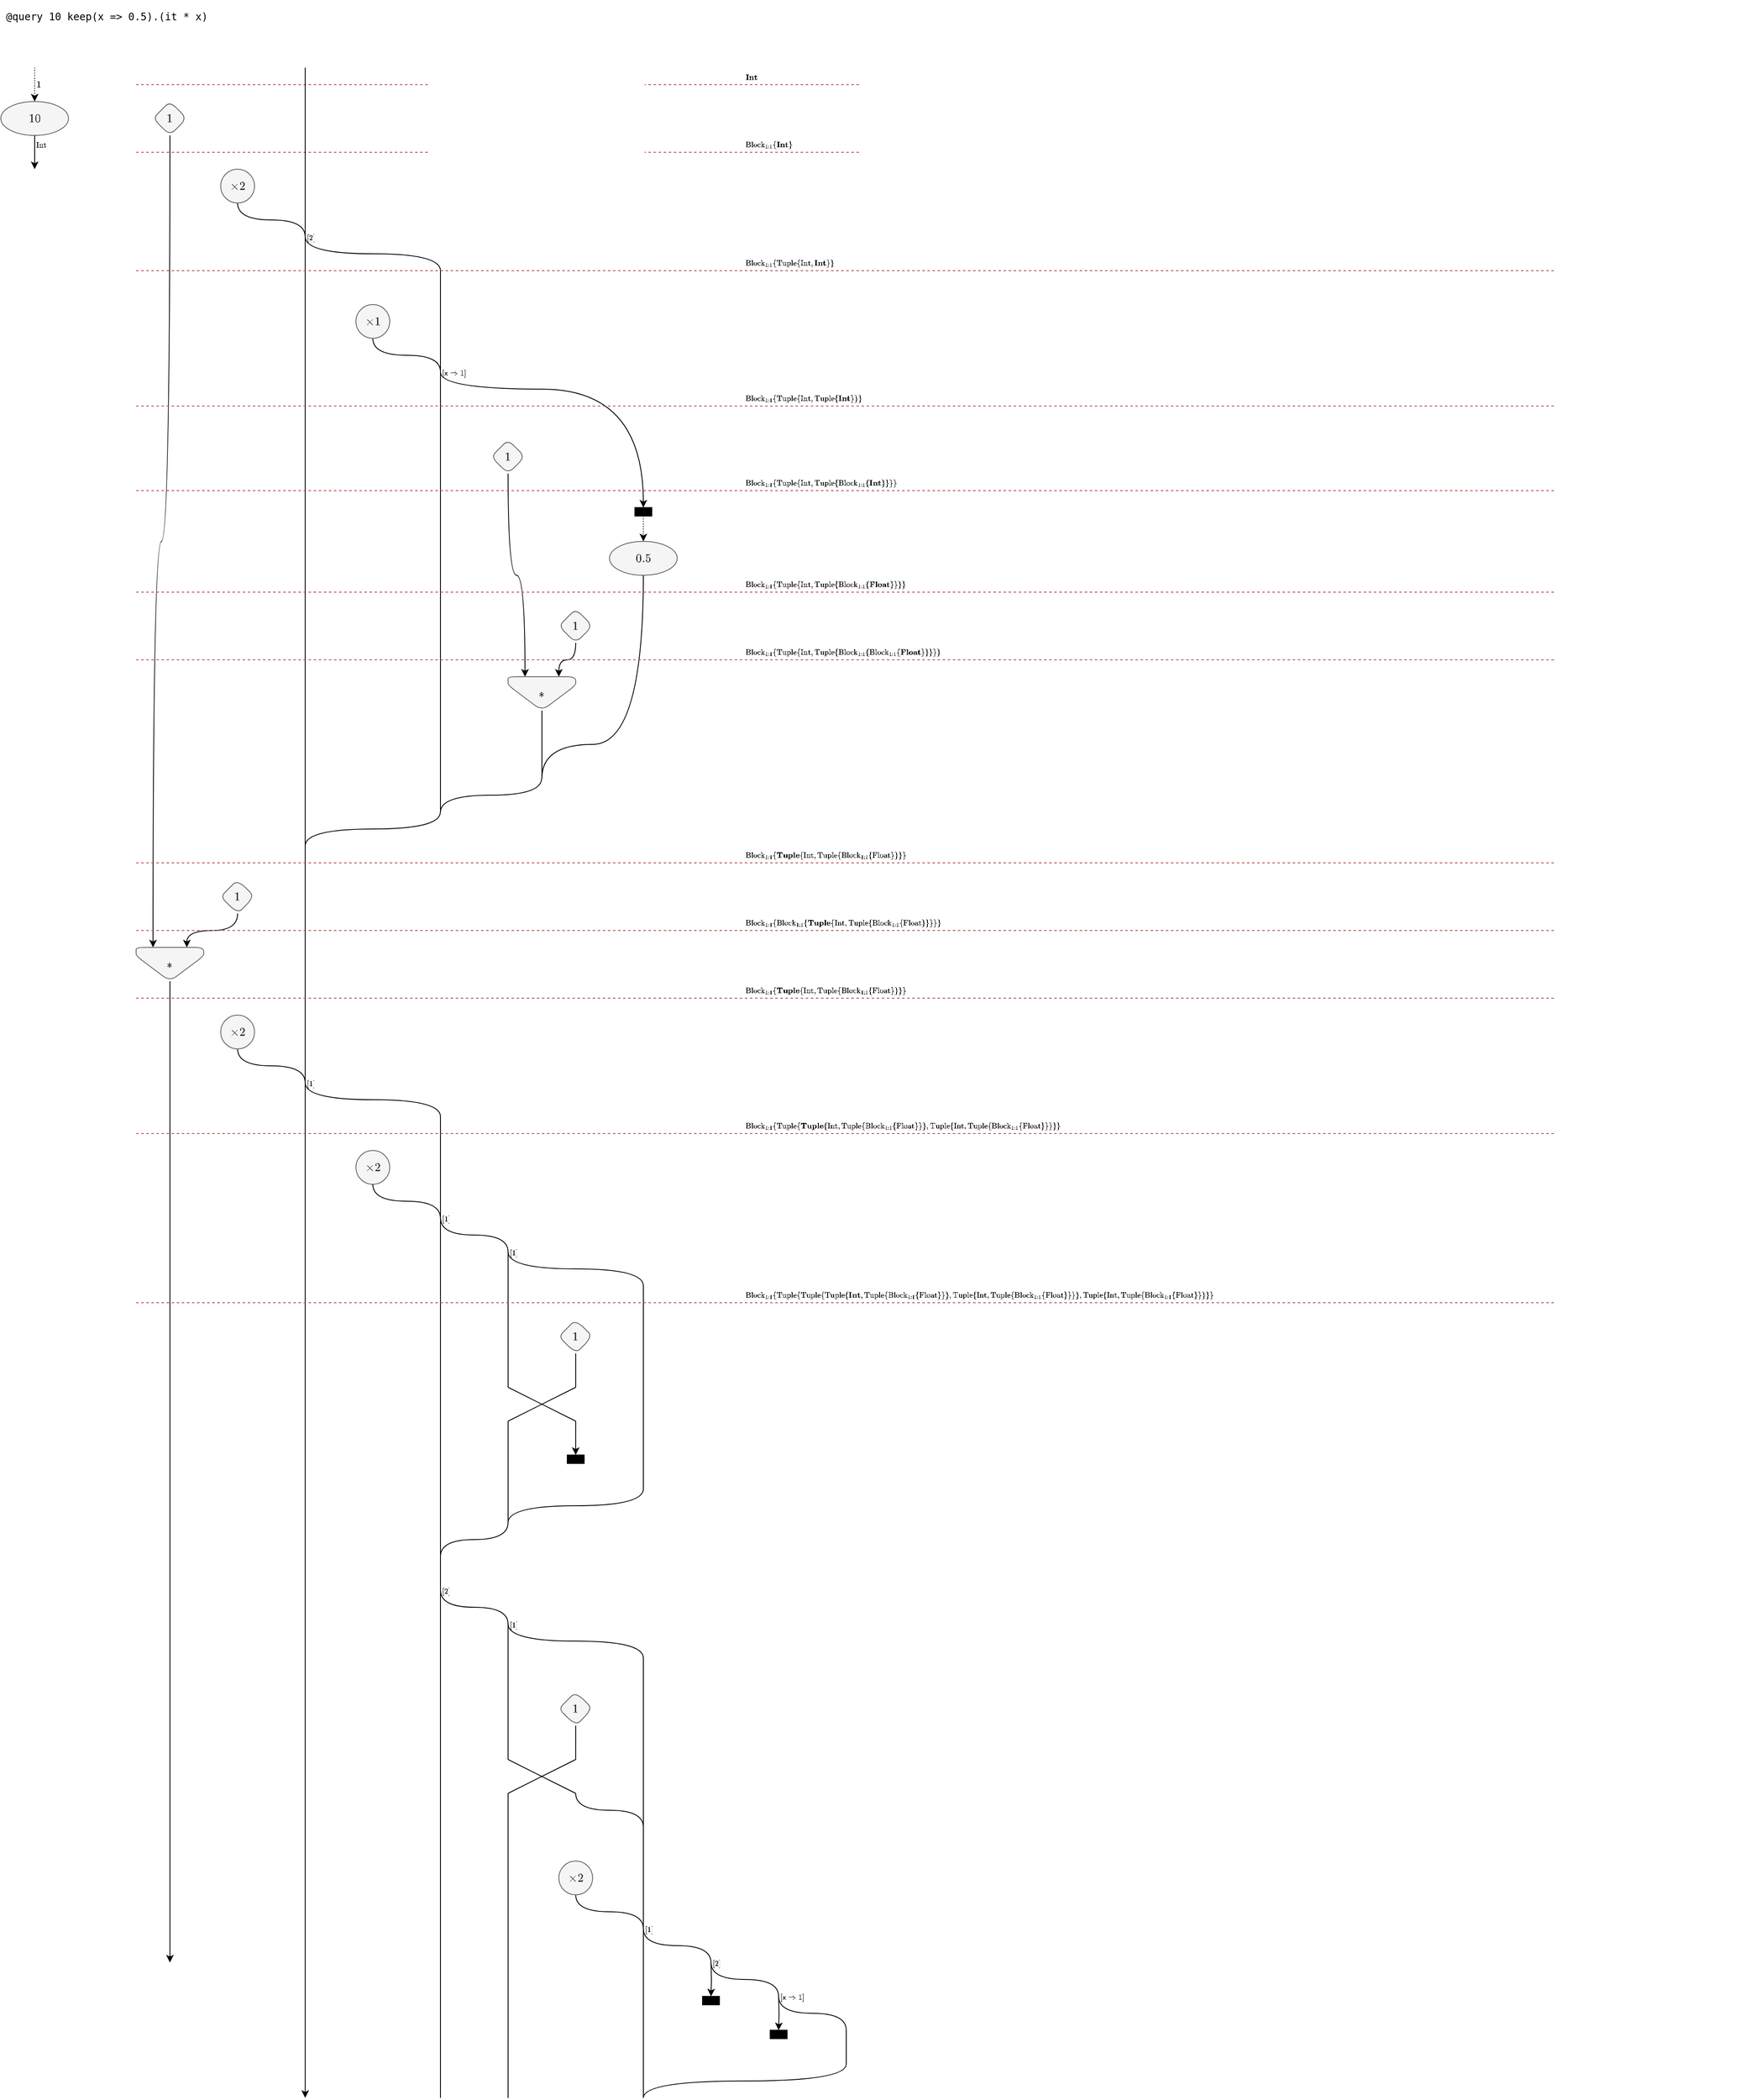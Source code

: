<mxfile version="13.6.6" type="github">
  <diagram id="ESxC-0Dt4J1VPf62ilii" name="Page-1">
    <mxGraphModel dx="675" dy="374" grid="1" gridSize="10" guides="1" tooltips="1" connect="1" arrows="1" fold="1" page="1" pageScale="1" pageWidth="2339" pageHeight="3300" math="1" shadow="0">
      <root>
        <mxCell id="0" />
        <mxCell id="1" parent="0" />
        <mxCell id="Xwl5Lj1KR2Gq2ztE4UWl-1" value="&lt;pre&gt;@query 10 keep(x =&amp;gt; 0.5).(it * x)&lt;/pre&gt;" style="text;html=1;align=center;verticalAlign=middle;resizable=0;points=[];autosize=1;" vertex="1" parent="1">
          <mxGeometry x="40" y="40" width="250" height="40" as="geometry" />
        </mxCell>
        <mxCell id="Xwl5Lj1KR2Gq2ztE4UWl-3" style="edgeStyle=orthogonalEdgeStyle;rounded=0;orthogonalLoop=1;jettySize=auto;html=1;curved=1;" edge="1" parent="1" source="Xwl5Lj1KR2Gq2ztE4UWl-2">
          <mxGeometry relative="1" as="geometry">
            <mxPoint x="80" y="240" as="targetPoint" />
          </mxGeometry>
        </mxCell>
        <mxCell id="Xwl5Lj1KR2Gq2ztE4UWl-6" value="$$\scriptsize\mathrm{Int}$$" style="edgeLabel;html=1;align=left;verticalAlign=middle;resizable=0;points=[];labelBackgroundColor=none;" vertex="1" connectable="0" parent="Xwl5Lj1KR2Gq2ztE4UWl-3">
          <mxGeometry x="-0.333" y="1" relative="1" as="geometry">
            <mxPoint x="-1" y="-3.33" as="offset" />
          </mxGeometry>
        </mxCell>
        <mxCell id="Xwl5Lj1KR2Gq2ztE4UWl-2" value="$$10$$" style="ellipse;whiteSpace=wrap;html=1;fillColor=#f5f5f5;strokeColor=#666666;fontColor=#333333;" vertex="1" parent="1">
          <mxGeometry x="40" y="160" width="80" height="40" as="geometry" />
        </mxCell>
        <mxCell id="Xwl5Lj1KR2Gq2ztE4UWl-4" style="edgeStyle=orthogonalEdgeStyle;curved=1;rounded=0;orthogonalLoop=1;jettySize=auto;html=1;entryX=0.5;entryY=0;entryDx=0;entryDy=0;dashed=1;dashPattern=1 2;" edge="1" parent="1" target="Xwl5Lj1KR2Gq2ztE4UWl-2">
          <mxGeometry relative="1" as="geometry">
            <mxPoint x="80" y="120" as="sourcePoint" />
            <Array as="points">
              <mxPoint x="80" y="130" />
              <mxPoint x="80" y="130" />
            </Array>
          </mxGeometry>
        </mxCell>
        <mxCell id="Xwl5Lj1KR2Gq2ztE4UWl-5" value="$$\small 1$$" style="edgeLabel;html=1;align=left;verticalAlign=middle;resizable=0;points=[];labelBackgroundColor=none;" vertex="1" connectable="0" parent="Xwl5Lj1KR2Gq2ztE4UWl-4">
          <mxGeometry x="-0.5" y="-5" relative="1" as="geometry">
            <mxPoint x="5" y="10" as="offset" />
          </mxGeometry>
        </mxCell>
        <mxCell id="Xwl5Lj1KR2Gq2ztE4UWl-9" style="edgeStyle=orthogonalEdgeStyle;curved=1;rounded=0;orthogonalLoop=1;jettySize=auto;html=1;entryX=0.25;entryY=0;entryDx=0;entryDy=0;" edge="1" parent="1" source="Xwl5Lj1KR2Gq2ztE4UWl-7" target="Xwl5Lj1KR2Gq2ztE4UWl-26">
          <mxGeometry relative="1" as="geometry">
            <mxPoint x="240" y="700" as="targetPoint" />
          </mxGeometry>
        </mxCell>
        <mxCell id="Xwl5Lj1KR2Gq2ztE4UWl-7" value="$$1$$" style="rhombus;whiteSpace=wrap;html=1;fillColor=#f5f5f5;strokeColor=#666666;fontColor=#333333;rounded=1;" vertex="1" parent="1">
          <mxGeometry x="220" y="160" width="40" height="40" as="geometry" />
        </mxCell>
        <mxCell id="Xwl5Lj1KR2Gq2ztE4UWl-11" style="edgeStyle=orthogonalEdgeStyle;curved=1;rounded=0;orthogonalLoop=1;jettySize=auto;html=1;exitX=0.5;exitY=1;exitDx=0;exitDy=0;endArrow=none;endFill=0;" edge="1" parent="1" source="Xwl5Lj1KR2Gq2ztE4UWl-8">
          <mxGeometry relative="1" as="geometry">
            <mxPoint x="560" y="480" as="targetPoint" />
          </mxGeometry>
        </mxCell>
        <mxCell id="Xwl5Lj1KR2Gq2ztE4UWl-8" value="$$\times 1$$" style="ellipse;whiteSpace=wrap;html=1;aspect=fixed;labelBackgroundColor=none;fillColor=#f5f5f5;align=center;strokeColor=#666666;fontColor=#333333;" vertex="1" parent="1">
          <mxGeometry x="460" y="400" width="40" height="40" as="geometry" />
        </mxCell>
        <mxCell id="Xwl5Lj1KR2Gq2ztE4UWl-10" style="edgeStyle=orthogonalEdgeStyle;curved=1;rounded=0;orthogonalLoop=1;jettySize=auto;html=1;endArrow=none;endFill=0;" edge="1" parent="1">
          <mxGeometry relative="1" as="geometry">
            <mxPoint x="560" y="1000" as="targetPoint" />
            <mxPoint x="560" y="360" as="sourcePoint" />
          </mxGeometry>
        </mxCell>
        <mxCell id="Xwl5Lj1KR2Gq2ztE4UWl-12" style="edgeStyle=orthogonalEdgeStyle;curved=1;rounded=0;orthogonalLoop=1;jettySize=auto;html=1;exitX=0.5;exitY=1;exitDx=0;exitDy=0;endArrow=classic;endFill=1;entryX=0.5;entryY=0;entryDx=0;entryDy=0;" edge="1" parent="1" target="Xwl5Lj1KR2Gq2ztE4UWl-15">
          <mxGeometry relative="1" as="geometry">
            <mxPoint x="720" y="630" as="targetPoint" />
            <mxPoint x="560" y="480" as="sourcePoint" />
            <Array as="points">
              <mxPoint x="560" y="500" />
              <mxPoint x="800" y="500" />
            </Array>
          </mxGeometry>
        </mxCell>
        <mxCell id="Xwl5Lj1KR2Gq2ztE4UWl-63" value="$$\scriptsize [\mathsf{x} \Rightarrow 1]$$" style="edgeLabel;html=1;align=left;verticalAlign=middle;resizable=0;points=[];labelBackgroundColor=none;" vertex="1" connectable="0" parent="Xwl5Lj1KR2Gq2ztE4UWl-12">
          <mxGeometry x="-0.744" y="7" relative="1" as="geometry">
            <mxPoint x="-31.43" y="-13.03" as="offset" />
          </mxGeometry>
        </mxCell>
        <mxCell id="Xwl5Lj1KR2Gq2ztE4UWl-21" style="edgeStyle=orthogonalEdgeStyle;curved=1;rounded=0;orthogonalLoop=1;jettySize=auto;html=1;entryX=0.25;entryY=0;entryDx=0;entryDy=0;endArrow=classic;endFill=1;" edge="1" parent="1" source="Xwl5Lj1KR2Gq2ztE4UWl-13" target="Xwl5Lj1KR2Gq2ztE4UWl-19">
          <mxGeometry relative="1" as="geometry" />
        </mxCell>
        <mxCell id="Xwl5Lj1KR2Gq2ztE4UWl-13" value="$$1$$" style="rhombus;whiteSpace=wrap;html=1;fillColor=#f5f5f5;strokeColor=#666666;fontColor=#333333;rounded=1;" vertex="1" parent="1">
          <mxGeometry x="620" y="560" width="40" height="40" as="geometry" />
        </mxCell>
        <mxCell id="Xwl5Lj1KR2Gq2ztE4UWl-23" style="edgeStyle=orthogonalEdgeStyle;curved=1;rounded=0;orthogonalLoop=1;jettySize=auto;html=1;endArrow=none;endFill=0;exitX=0.5;exitY=1;exitDx=0;exitDy=0;" edge="1" parent="1" source="Xwl5Lj1KR2Gq2ztE4UWl-14">
          <mxGeometry relative="1" as="geometry">
            <mxPoint x="680" y="960" as="targetPoint" />
            <Array as="points">
              <mxPoint x="800" y="920" />
              <mxPoint x="680" y="920" />
            </Array>
          </mxGeometry>
        </mxCell>
        <mxCell id="Xwl5Lj1KR2Gq2ztE4UWl-14" value="$$0.5$$" style="ellipse;whiteSpace=wrap;html=1;fillColor=#f5f5f5;strokeColor=#666666;fontColor=#333333;" vertex="1" parent="1">
          <mxGeometry x="760" y="680" width="80" height="40" as="geometry" />
        </mxCell>
        <mxCell id="Xwl5Lj1KR2Gq2ztE4UWl-16" style="edgeStyle=orthogonalEdgeStyle;curved=1;rounded=0;orthogonalLoop=1;jettySize=auto;html=1;exitX=0.5;exitY=1;exitDx=0;exitDy=0;entryX=0.5;entryY=0;entryDx=0;entryDy=0;endArrow=classic;endFill=1;dashed=1;dashPattern=1 2;" edge="1" parent="1" source="Xwl5Lj1KR2Gq2ztE4UWl-15" target="Xwl5Lj1KR2Gq2ztE4UWl-14">
          <mxGeometry relative="1" as="geometry" />
        </mxCell>
        <mxCell id="Xwl5Lj1KR2Gq2ztE4UWl-15" value="" style="rounded=0;whiteSpace=wrap;html=1;labelBackgroundColor=none;align=center;fillColor=#000000;" vertex="1" parent="1">
          <mxGeometry x="790" y="640" width="20" height="10" as="geometry" />
        </mxCell>
        <mxCell id="Xwl5Lj1KR2Gq2ztE4UWl-20" style="edgeStyle=orthogonalEdgeStyle;curved=1;rounded=0;orthogonalLoop=1;jettySize=auto;html=1;entryX=0.75;entryY=0;entryDx=0;entryDy=0;endArrow=classic;endFill=1;" edge="1" parent="1" source="Xwl5Lj1KR2Gq2ztE4UWl-18" target="Xwl5Lj1KR2Gq2ztE4UWl-19">
          <mxGeometry relative="1" as="geometry" />
        </mxCell>
        <mxCell id="Xwl5Lj1KR2Gq2ztE4UWl-18" value="$$1$$" style="rhombus;whiteSpace=wrap;html=1;fillColor=#f5f5f5;strokeColor=#666666;fontColor=#333333;rounded=1;" vertex="1" parent="1">
          <mxGeometry x="700" y="760" width="40" height="40" as="geometry" />
        </mxCell>
        <mxCell id="Xwl5Lj1KR2Gq2ztE4UWl-22" style="edgeStyle=orthogonalEdgeStyle;curved=1;rounded=0;orthogonalLoop=1;jettySize=auto;html=1;endArrow=none;endFill=0;" edge="1" parent="1" source="Xwl5Lj1KR2Gq2ztE4UWl-19">
          <mxGeometry relative="1" as="geometry">
            <mxPoint x="680" y="960" as="targetPoint" />
          </mxGeometry>
        </mxCell>
        <mxCell id="Xwl5Lj1KR2Gq2ztE4UWl-19" value="$$*$$" style="shape=offPageConnector;whiteSpace=wrap;html=1;rounded=1;labelBackgroundColor=none;align=center;fillColor=#f5f5f5;strokeColor=#666666;fontColor=#333333;size=0.75;" vertex="1" parent="1">
          <mxGeometry x="640" y="840" width="80" height="40" as="geometry" />
        </mxCell>
        <mxCell id="Xwl5Lj1KR2Gq2ztE4UWl-24" style="edgeStyle=orthogonalEdgeStyle;curved=1;rounded=0;orthogonalLoop=1;jettySize=auto;html=1;endArrow=none;endFill=0;" edge="1" parent="1">
          <mxGeometry relative="1" as="geometry">
            <mxPoint x="560" y="1000" as="targetPoint" />
            <mxPoint x="679.71" y="960" as="sourcePoint" />
            <Array as="points">
              <mxPoint x="680" y="980" />
              <mxPoint x="560" y="980" />
            </Array>
          </mxGeometry>
        </mxCell>
        <mxCell id="Xwl5Lj1KR2Gq2ztE4UWl-27" style="edgeStyle=orthogonalEdgeStyle;curved=1;rounded=0;orthogonalLoop=1;jettySize=auto;html=1;exitX=0.5;exitY=1;exitDx=0;exitDy=0;entryX=0.75;entryY=0;entryDx=0;entryDy=0;endArrow=classic;endFill=1;" edge="1" parent="1" source="Xwl5Lj1KR2Gq2ztE4UWl-25" target="Xwl5Lj1KR2Gq2ztE4UWl-26">
          <mxGeometry relative="1" as="geometry">
            <mxPoint x="320" y="1120" as="sourcePoint" />
            <Array as="points">
              <mxPoint x="320" y="1140" />
              <mxPoint x="260" y="1140" />
            </Array>
          </mxGeometry>
        </mxCell>
        <mxCell id="Xwl5Lj1KR2Gq2ztE4UWl-25" value="$$1$$" style="rhombus;whiteSpace=wrap;html=1;fillColor=#f5f5f5;strokeColor=#666666;fontColor=#333333;rounded=1;arcSize=50;" vertex="1" parent="1">
          <mxGeometry x="300.06" y="1080" width="40" height="40" as="geometry" />
        </mxCell>
        <mxCell id="Xwl5Lj1KR2Gq2ztE4UWl-28" style="edgeStyle=orthogonalEdgeStyle;curved=1;rounded=0;orthogonalLoop=1;jettySize=auto;html=1;endArrow=classic;endFill=1;" edge="1" parent="1" source="Xwl5Lj1KR2Gq2ztE4UWl-26">
          <mxGeometry relative="1" as="geometry">
            <mxPoint x="240" y="2360" as="targetPoint" />
          </mxGeometry>
        </mxCell>
        <mxCell id="Xwl5Lj1KR2Gq2ztE4UWl-26" value="$$*$$" style="shape=offPageConnector;whiteSpace=wrap;html=1;rounded=1;labelBackgroundColor=none;align=center;fillColor=#f5f5f5;strokeColor=#666666;fontColor=#333333;size=0.75;" vertex="1" parent="1">
          <mxGeometry x="200" y="1160" width="80" height="40" as="geometry" />
        </mxCell>
        <mxCell id="Xwl5Lj1KR2Gq2ztE4UWl-94" style="edgeStyle=orthogonalEdgeStyle;curved=1;rounded=0;orthogonalLoop=1;jettySize=auto;html=1;endArrow=none;endFill=0;" edge="1" parent="1" source="Xwl5Lj1KR2Gq2ztE4UWl-29">
          <mxGeometry relative="1" as="geometry">
            <mxPoint x="400" y="1320" as="targetPoint" />
            <Array as="points">
              <mxPoint x="320" y="1300" />
              <mxPoint x="400" y="1300" />
            </Array>
          </mxGeometry>
        </mxCell>
        <mxCell id="Xwl5Lj1KR2Gq2ztE4UWl-29" value="$$\times 2$$" style="ellipse;whiteSpace=wrap;html=1;aspect=fixed;labelBackgroundColor=none;fillColor=#f5f5f5;align=center;strokeColor=#666666;fontColor=#333333;" vertex="1" parent="1">
          <mxGeometry x="300.06" y="1240" width="40" height="40" as="geometry" />
        </mxCell>
        <mxCell id="Xwl5Lj1KR2Gq2ztE4UWl-45" value="" style="endArrow=none;html=1;fillColor=#f8cecc;strokeColor=#b85450;dashed=1;" edge="1" parent="1">
          <mxGeometry width="50" height="50" relative="1" as="geometry">
            <mxPoint x="200" y="140" as="sourcePoint" />
            <mxPoint x="1880" y="140" as="targetPoint" />
          </mxGeometry>
        </mxCell>
        <mxCell id="Xwl5Lj1KR2Gq2ztE4UWl-46" value="$$\scriptsize\mathbf{Int}$$" style="edgeLabel;html=1;align=left;verticalAlign=middle;resizable=0;points=[];labelBackgroundColor=none;" vertex="1" connectable="0" parent="Xwl5Lj1KR2Gq2ztE4UWl-45">
          <mxGeometry x="0.936" y="1" relative="1" as="geometry">
            <mxPoint x="-907" y="-9" as="offset" />
          </mxGeometry>
        </mxCell>
        <mxCell id="Xwl5Lj1KR2Gq2ztE4UWl-47" value="" style="endArrow=none;html=1;fillColor=#f8cecc;strokeColor=#b85450;dashed=1;" edge="1" parent="1">
          <mxGeometry width="50" height="50" relative="1" as="geometry">
            <mxPoint x="200" y="220" as="sourcePoint" />
            <mxPoint x="1880" y="220" as="targetPoint" />
          </mxGeometry>
        </mxCell>
        <mxCell id="Xwl5Lj1KR2Gq2ztE4UWl-48" value="$$\scriptsize\mathrm{Block}_{1:1}\{\mathbf{Int}\}$$" style="edgeLabel;html=1;align=left;verticalAlign=middle;resizable=0;points=[];labelBackgroundColor=none;" vertex="1" connectable="0" parent="Xwl5Lj1KR2Gq2ztE4UWl-47">
          <mxGeometry x="0.936" y="1" relative="1" as="geometry">
            <mxPoint x="-907" y="-9" as="offset" />
          </mxGeometry>
        </mxCell>
        <mxCell id="Xwl5Lj1KR2Gq2ztE4UWl-72" style="edgeStyle=orthogonalEdgeStyle;curved=1;rounded=0;orthogonalLoop=1;jettySize=auto;html=1;" edge="1" parent="1">
          <mxGeometry relative="1" as="geometry">
            <mxPoint x="400" y="2520" as="targetPoint" />
            <mxPoint x="400" y="120" as="sourcePoint" />
          </mxGeometry>
        </mxCell>
        <mxCell id="Xwl5Lj1KR2Gq2ztE4UWl-74" style="edgeStyle=orthogonalEdgeStyle;curved=1;rounded=0;orthogonalLoop=1;jettySize=auto;html=1;endArrow=none;endFill=0;" edge="1" parent="1" source="Xwl5Lj1KR2Gq2ztE4UWl-73">
          <mxGeometry relative="1" as="geometry">
            <mxPoint x="400" y="320" as="targetPoint" />
            <Array as="points">
              <mxPoint x="320" y="300" />
              <mxPoint x="400" y="300" />
            </Array>
          </mxGeometry>
        </mxCell>
        <mxCell id="Xwl5Lj1KR2Gq2ztE4UWl-73" value="$$\times 2$$" style="ellipse;whiteSpace=wrap;html=1;aspect=fixed;labelBackgroundColor=none;fillColor=#f5f5f5;align=center;strokeColor=#666666;fontColor=#333333;" vertex="1" parent="1">
          <mxGeometry x="300.06" y="240" width="40" height="40" as="geometry" />
        </mxCell>
        <mxCell id="Xwl5Lj1KR2Gq2ztE4UWl-75" style="edgeStyle=orthogonalEdgeStyle;curved=1;rounded=0;orthogonalLoop=1;jettySize=auto;html=1;endArrow=none;endFill=0;" edge="1" parent="1">
          <mxGeometry relative="1" as="geometry">
            <mxPoint x="560" y="360" as="targetPoint" />
            <mxPoint x="400.06" y="320" as="sourcePoint" />
            <Array as="points">
              <mxPoint x="400" y="340" />
              <mxPoint x="560" y="340" />
            </Array>
          </mxGeometry>
        </mxCell>
        <mxCell id="Xwl5Lj1KR2Gq2ztE4UWl-78" value="$$\scriptsize [2]$$" style="edgeLabel;html=1;align=left;verticalAlign=middle;resizable=0;points=[];labelBackgroundColor=none;" vertex="1" connectable="0" parent="Xwl5Lj1KR2Gq2ztE4UWl-75">
          <mxGeometry x="-0.701" y="9" relative="1" as="geometry">
            <mxPoint x="-10.08" y="-11" as="offset" />
          </mxGeometry>
        </mxCell>
        <mxCell id="Xwl5Lj1KR2Gq2ztE4UWl-76" value="" style="endArrow=none;html=1;fillColor=#f8cecc;strokeColor=#b85450;dashed=1;" edge="1" parent="1">
          <mxGeometry width="50" height="50" relative="1" as="geometry">
            <mxPoint x="200" y="360" as="sourcePoint" />
            <mxPoint x="1880.0" y="360" as="targetPoint" />
          </mxGeometry>
        </mxCell>
        <mxCell id="Xwl5Lj1KR2Gq2ztE4UWl-77" value="$$\scriptsize\mathrm{Block}_{1:1}\{\mathrm{Tuple}\{\mathrm{Int},\mathbf{Int}\}\}$$" style="edgeLabel;html=1;align=left;verticalAlign=middle;resizable=0;points=[];labelBackgroundColor=none;" vertex="1" connectable="0" parent="Xwl5Lj1KR2Gq2ztE4UWl-76">
          <mxGeometry x="0.936" y="1" relative="1" as="geometry">
            <mxPoint x="-907" y="-9" as="offset" />
          </mxGeometry>
        </mxCell>
        <mxCell id="Xwl5Lj1KR2Gq2ztE4UWl-79" value="" style="endArrow=none;html=1;fillColor=#f8cecc;strokeColor=#b85450;dashed=1;" edge="1" parent="1">
          <mxGeometry width="50" height="50" relative="1" as="geometry">
            <mxPoint x="200" y="520" as="sourcePoint" />
            <mxPoint x="1880.0" y="520" as="targetPoint" />
          </mxGeometry>
        </mxCell>
        <mxCell id="Xwl5Lj1KR2Gq2ztE4UWl-80" value="$$\scriptsize\mathrm{Block}_{1:1}\{\mathrm{Tuple}\{\mathrm{Int},\mathrm{Tuple}\{\mathbf{Int}\}\}\}$$" style="edgeLabel;html=1;align=left;verticalAlign=middle;resizable=0;points=[];labelBackgroundColor=none;" vertex="1" connectable="0" parent="Xwl5Lj1KR2Gq2ztE4UWl-79">
          <mxGeometry x="0.936" y="1" relative="1" as="geometry">
            <mxPoint x="-907" y="-9" as="offset" />
          </mxGeometry>
        </mxCell>
        <mxCell id="Xwl5Lj1KR2Gq2ztE4UWl-81" value="" style="endArrow=none;html=1;fillColor=#f8cecc;strokeColor=#b85450;dashed=1;" edge="1" parent="1">
          <mxGeometry width="50" height="50" relative="1" as="geometry">
            <mxPoint x="200" y="620" as="sourcePoint" />
            <mxPoint x="1880.0" y="620" as="targetPoint" />
          </mxGeometry>
        </mxCell>
        <mxCell id="Xwl5Lj1KR2Gq2ztE4UWl-82" value="$$\scriptsize\mathrm{Block}_{1:1}\{\mathrm{Tuple}\{\mathrm{Int},\mathrm{Tuple}\{\mathrm{Block}_{1:1}\{\mathbf{Int}\}\}\}\}$$" style="edgeLabel;html=1;align=left;verticalAlign=middle;resizable=0;points=[];labelBackgroundColor=none;" vertex="1" connectable="0" parent="Xwl5Lj1KR2Gq2ztE4UWl-81">
          <mxGeometry x="0.936" y="1" relative="1" as="geometry">
            <mxPoint x="-907" y="-9" as="offset" />
          </mxGeometry>
        </mxCell>
        <mxCell id="Xwl5Lj1KR2Gq2ztE4UWl-83" value="" style="endArrow=none;html=1;fillColor=#f8cecc;strokeColor=#b85450;dashed=1;" edge="1" parent="1">
          <mxGeometry width="50" height="50" relative="1" as="geometry">
            <mxPoint x="200" y="740" as="sourcePoint" />
            <mxPoint x="1880.0" y="740" as="targetPoint" />
          </mxGeometry>
        </mxCell>
        <mxCell id="Xwl5Lj1KR2Gq2ztE4UWl-84" value="$$\scriptsize\mathrm{Block}_{1:1}\{\mathrm{Tuple}\{\mathrm{Int},\mathrm{Tuple}\{\mathrm{Block}_{1:1}\{\mathbf{Float}\}\}\}\}$$" style="edgeLabel;html=1;align=left;verticalAlign=middle;resizable=0;points=[];labelBackgroundColor=none;" vertex="1" connectable="0" parent="Xwl5Lj1KR2Gq2ztE4UWl-83">
          <mxGeometry x="0.936" y="1" relative="1" as="geometry">
            <mxPoint x="-907" y="-9" as="offset" />
          </mxGeometry>
        </mxCell>
        <mxCell id="Xwl5Lj1KR2Gq2ztE4UWl-85" value="" style="endArrow=none;html=1;fillColor=#f8cecc;strokeColor=#b85450;dashed=1;" edge="1" parent="1">
          <mxGeometry width="50" height="50" relative="1" as="geometry">
            <mxPoint x="200" y="820" as="sourcePoint" />
            <mxPoint x="1880.0" y="820" as="targetPoint" />
          </mxGeometry>
        </mxCell>
        <mxCell id="Xwl5Lj1KR2Gq2ztE4UWl-86" value="$$\scriptsize\mathrm{Block}_{1:1}\{\mathrm{Tuple}\{\mathrm{Int},\mathrm{Tuple}\{\mathrm{Block}_{1:1}\{\mathrm{Block}_{1:1}\{\mathbf{Float}\}\}\}\}\}$$" style="edgeLabel;html=1;align=left;verticalAlign=middle;resizable=0;points=[];labelBackgroundColor=none;" vertex="1" connectable="0" parent="Xwl5Lj1KR2Gq2ztE4UWl-85">
          <mxGeometry x="0.936" y="1" relative="1" as="geometry">
            <mxPoint x="-907" y="-9" as="offset" />
          </mxGeometry>
        </mxCell>
        <mxCell id="Xwl5Lj1KR2Gq2ztE4UWl-87" style="edgeStyle=orthogonalEdgeStyle;curved=1;rounded=0;orthogonalLoop=1;jettySize=auto;html=1;endArrow=none;endFill=0;" edge="1" parent="1">
          <mxGeometry relative="1" as="geometry">
            <mxPoint x="400" y="1040" as="targetPoint" />
            <mxPoint x="559.85" y="1000.0" as="sourcePoint" />
            <Array as="points">
              <mxPoint x="560" y="1020" />
              <mxPoint x="400" y="1020" />
            </Array>
          </mxGeometry>
        </mxCell>
        <mxCell id="Xwl5Lj1KR2Gq2ztE4UWl-90" value="" style="endArrow=none;html=1;fillColor=#f8cecc;strokeColor=#b85450;dashed=1;" edge="1" parent="1">
          <mxGeometry width="50" height="50" relative="1" as="geometry">
            <mxPoint x="200" y="1060" as="sourcePoint" />
            <mxPoint x="1880.0" y="1060" as="targetPoint" />
          </mxGeometry>
        </mxCell>
        <mxCell id="Xwl5Lj1KR2Gq2ztE4UWl-91" value="$$\scriptsize\mathrm{Block}_{1:1}\{\mathbf{Tuple}\{\mathrm{Int},\mathrm{Tuple}\{\mathrm{Block}_{1:1}\{\mathrm{Float}\}\}\}\}$$" style="edgeLabel;html=1;align=left;verticalAlign=middle;resizable=0;points=[];labelBackgroundColor=none;" vertex="1" connectable="0" parent="Xwl5Lj1KR2Gq2ztE4UWl-90">
          <mxGeometry x="0.936" y="1" relative="1" as="geometry">
            <mxPoint x="-907" y="-9" as="offset" />
          </mxGeometry>
        </mxCell>
        <mxCell id="Xwl5Lj1KR2Gq2ztE4UWl-92" value="" style="endArrow=none;html=1;fillColor=#f8cecc;strokeColor=#b85450;dashed=1;" edge="1" parent="1">
          <mxGeometry width="50" height="50" relative="1" as="geometry">
            <mxPoint x="200" y="1140.0" as="sourcePoint" />
            <mxPoint x="1880.0" y="1140.0" as="targetPoint" />
          </mxGeometry>
        </mxCell>
        <mxCell id="Xwl5Lj1KR2Gq2ztE4UWl-93" value="$$\scriptsize\mathrm{Block}_{1:1}\{\mathrm{Block}_{1:1}\{\mathbf{Tuple}\{\mathrm{Int},\mathrm{Tuple}\{\mathrm{Block}_{1:1}\{\mathrm{Float}\}\}\}\}\}$$" style="edgeLabel;html=1;align=left;verticalAlign=middle;resizable=0;points=[];labelBackgroundColor=none;" vertex="1" connectable="0" parent="Xwl5Lj1KR2Gq2ztE4UWl-92">
          <mxGeometry x="0.936" y="1" relative="1" as="geometry">
            <mxPoint x="-907" y="-9" as="offset" />
          </mxGeometry>
        </mxCell>
        <mxCell id="Xwl5Lj1KR2Gq2ztE4UWl-97" value="" style="endArrow=none;html=1;fillColor=#f8cecc;strokeColor=#b85450;dashed=1;" edge="1" parent="1">
          <mxGeometry width="50" height="50" relative="1" as="geometry">
            <mxPoint x="200" y="1220" as="sourcePoint" />
            <mxPoint x="1880.0" y="1220" as="targetPoint" />
          </mxGeometry>
        </mxCell>
        <mxCell id="Xwl5Lj1KR2Gq2ztE4UWl-98" value="$$\scriptsize\mathrm{Block}_{1:1}\{\mathbf{Tuple}\{\mathrm{Int},\mathrm{Tuple}\{\mathrm{Block}_{1:1}\{\mathrm{Float}\}\}\}\}$$" style="edgeLabel;html=1;align=left;verticalAlign=middle;resizable=0;points=[];labelBackgroundColor=none;" vertex="1" connectable="0" parent="Xwl5Lj1KR2Gq2ztE4UWl-97">
          <mxGeometry x="0.936" y="1" relative="1" as="geometry">
            <mxPoint x="-907" y="-9" as="offset" />
          </mxGeometry>
        </mxCell>
        <mxCell id="Xwl5Lj1KR2Gq2ztE4UWl-99" style="edgeStyle=orthogonalEdgeStyle;curved=1;rounded=0;orthogonalLoop=1;jettySize=auto;html=1;endArrow=none;endFill=0;" edge="1" parent="1">
          <mxGeometry relative="1" as="geometry">
            <mxPoint x="560" y="1360" as="targetPoint" />
            <mxPoint x="400.0" y="1320" as="sourcePoint" />
            <Array as="points">
              <mxPoint x="400" y="1340" />
              <mxPoint x="560" y="1340" />
            </Array>
          </mxGeometry>
        </mxCell>
        <mxCell id="Xwl5Lj1KR2Gq2ztE4UWl-105" value="$$\scriptsize [1]$$" style="edgeLabel;html=1;align=left;verticalAlign=middle;resizable=0;points=[];labelBackgroundColor=none;" vertex="1" connectable="0" parent="Xwl5Lj1KR2Gq2ztE4UWl-99">
          <mxGeometry x="-0.601" y="8" relative="1" as="geometry">
            <mxPoint x="-20.06" y="-12" as="offset" />
          </mxGeometry>
        </mxCell>
        <mxCell id="Xwl5Lj1KR2Gq2ztE4UWl-101" style="edgeStyle=orthogonalEdgeStyle;curved=1;rounded=0;orthogonalLoop=1;jettySize=auto;html=1;endArrow=none;endFill=0;" edge="1" parent="1">
          <mxGeometry relative="1" as="geometry">
            <mxPoint x="560" y="2520" as="targetPoint" />
            <mxPoint x="560" y="1360" as="sourcePoint" />
          </mxGeometry>
        </mxCell>
        <mxCell id="Xwl5Lj1KR2Gq2ztE4UWl-100" value="$$\times 2$$" style="ellipse;whiteSpace=wrap;html=1;aspect=fixed;labelBackgroundColor=none;fillColor=#f5f5f5;align=center;strokeColor=#666666;fontColor=#333333;" vertex="1" parent="1">
          <mxGeometry x="460" y="1400" width="40" height="40" as="geometry" />
        </mxCell>
        <mxCell id="Xwl5Lj1KR2Gq2ztE4UWl-102" style="edgeStyle=orthogonalEdgeStyle;curved=1;rounded=0;orthogonalLoop=1;jettySize=auto;html=1;endArrow=none;endFill=0;exitX=0.5;exitY=1;exitDx=0;exitDy=0;" edge="1" parent="1" source="Xwl5Lj1KR2Gq2ztE4UWl-100">
          <mxGeometry relative="1" as="geometry">
            <mxPoint x="559.94" y="1480.0" as="targetPoint" />
            <mxPoint x="460" y="1450" as="sourcePoint" />
            <Array as="points">
              <mxPoint x="480" y="1460" />
              <mxPoint x="560" y="1460" />
            </Array>
          </mxGeometry>
        </mxCell>
        <mxCell id="Xwl5Lj1KR2Gq2ztE4UWl-103" value="" style="endArrow=none;html=1;fillColor=#f8cecc;strokeColor=#b85450;dashed=1;" edge="1" parent="1">
          <mxGeometry width="50" height="50" relative="1" as="geometry">
            <mxPoint x="200" y="1380.0" as="sourcePoint" />
            <mxPoint x="1880.0" y="1380.0" as="targetPoint" />
          </mxGeometry>
        </mxCell>
        <mxCell id="Xwl5Lj1KR2Gq2ztE4UWl-104" value="$$\scriptsize\mathrm{Block}_{1:1}\{\mathrm{Tuple}\{\mathbf{Tuple}\{\mathrm{Int},\mathrm{Tuple}\{\mathrm{Block}_{1:1}\{\mathrm{Float}\}\}\},&lt;br&gt;\mathrm{Tuple}\{\mathrm{Int},\mathrm{Tuple}\{\mathrm{Block}_{1:1}\{\mathrm{Float}\}\}\}\}\}$$" style="edgeLabel;html=1;align=left;verticalAlign=middle;resizable=0;points=[];labelBackgroundColor=none;" vertex="1" connectable="0" parent="Xwl5Lj1KR2Gq2ztE4UWl-103">
          <mxGeometry x="0.936" y="1" relative="1" as="geometry">
            <mxPoint x="-907" y="-9" as="offset" />
          </mxGeometry>
        </mxCell>
        <mxCell id="Xwl5Lj1KR2Gq2ztE4UWl-106" style="edgeStyle=orthogonalEdgeStyle;curved=1;rounded=0;orthogonalLoop=1;jettySize=auto;html=1;endArrow=none;endFill=0;exitX=0.5;exitY=1;exitDx=0;exitDy=0;" edge="1" parent="1">
          <mxGeometry relative="1" as="geometry">
            <mxPoint x="640" y="1520" as="targetPoint" />
            <mxPoint x="560.06" y="1480" as="sourcePoint" />
            <Array as="points">
              <mxPoint x="560" y="1500" />
              <mxPoint x="640" y="1500" />
            </Array>
          </mxGeometry>
        </mxCell>
        <mxCell id="Xwl5Lj1KR2Gq2ztE4UWl-112" value="$$\scriptsize [1]$$" style="edgeLabel;html=1;align=left;verticalAlign=middle;resizable=0;points=[];labelBackgroundColor=none;" vertex="1" connectable="0" parent="Xwl5Lj1KR2Gq2ztE4UWl-106">
          <mxGeometry x="-0.298" y="1" relative="1" as="geometry">
            <mxPoint x="-22.34" y="-19.03" as="offset" />
          </mxGeometry>
        </mxCell>
        <mxCell id="Xwl5Lj1KR2Gq2ztE4UWl-107" style="edgeStyle=orthogonalEdgeStyle;curved=1;rounded=0;orthogonalLoop=1;jettySize=auto;html=1;endArrow=none;endFill=0;" edge="1" parent="1">
          <mxGeometry relative="1" as="geometry">
            <mxPoint x="640" y="1680" as="targetPoint" />
            <mxPoint x="640" y="1520" as="sourcePoint" />
          </mxGeometry>
        </mxCell>
        <mxCell id="Xwl5Lj1KR2Gq2ztE4UWl-108" style="edgeStyle=orthogonalEdgeStyle;curved=1;rounded=0;orthogonalLoop=1;jettySize=auto;html=1;endArrow=none;endFill=0;exitX=0.5;exitY=1;exitDx=0;exitDy=0;" edge="1" parent="1">
          <mxGeometry relative="1" as="geometry">
            <mxPoint x="800" y="1560" as="targetPoint" />
            <mxPoint x="640.06" y="1520" as="sourcePoint" />
            <Array as="points">
              <mxPoint x="640" y="1540" />
              <mxPoint x="800" y="1540" />
            </Array>
          </mxGeometry>
        </mxCell>
        <mxCell id="Xwl5Lj1KR2Gq2ztE4UWl-113" value="$$\scriptsize [1]$$" style="edgeLabel;html=1;align=left;verticalAlign=middle;resizable=0;points=[];labelBackgroundColor=none;" vertex="1" connectable="0" parent="Xwl5Lj1KR2Gq2ztE4UWl-108">
          <mxGeometry x="-0.51" y="3" relative="1" as="geometry">
            <mxPoint x="-29.2" y="-17.03" as="offset" />
          </mxGeometry>
        </mxCell>
        <mxCell id="Xwl5Lj1KR2Gq2ztE4UWl-109" style="edgeStyle=orthogonalEdgeStyle;curved=1;rounded=0;orthogonalLoop=1;jettySize=auto;html=1;endArrow=none;endFill=0;" edge="1" parent="1">
          <mxGeometry relative="1" as="geometry">
            <mxPoint x="800" y="1800" as="targetPoint" />
            <mxPoint x="800" y="1560" as="sourcePoint" />
            <Array as="points">
              <mxPoint x="800" y="1750" />
              <mxPoint x="800" y="1750" />
            </Array>
          </mxGeometry>
        </mxCell>
        <mxCell id="Xwl5Lj1KR2Gq2ztE4UWl-111" style="edgeStyle=orthogonalEdgeStyle;curved=1;rounded=0;orthogonalLoop=1;jettySize=auto;html=1;endArrow=none;endFill=0;" edge="1" parent="1" source="Xwl5Lj1KR2Gq2ztE4UWl-110">
          <mxGeometry relative="1" as="geometry">
            <mxPoint x="720" y="1680" as="targetPoint" />
          </mxGeometry>
        </mxCell>
        <mxCell id="Xwl5Lj1KR2Gq2ztE4UWl-110" value="$$1$$" style="rhombus;whiteSpace=wrap;html=1;fillColor=#f5f5f5;strokeColor=#666666;fontColor=#333333;rounded=1;arcSize=50;" vertex="1" parent="1">
          <mxGeometry x="700" y="1600" width="40" height="40" as="geometry" />
        </mxCell>
        <mxCell id="Xwl5Lj1KR2Gq2ztE4UWl-114" value="" style="endArrow=none;html=1;fillColor=#f8cecc;strokeColor=#b85450;dashed=1;" edge="1" parent="1">
          <mxGeometry width="50" height="50" relative="1" as="geometry">
            <mxPoint x="200" y="1580" as="sourcePoint" />
            <mxPoint x="1880.0" y="1580" as="targetPoint" />
          </mxGeometry>
        </mxCell>
        <mxCell id="Xwl5Lj1KR2Gq2ztE4UWl-115" value="$$\scriptsize\mathrm{Block}_{1:1}\{\mathrm{Tuple}\{\mathrm{Tuple}\{\mathrm{Tuple}\{\mathbf{Int},\mathrm{Tuple}\{\mathrm{Block}_{1:1}\{\mathrm{Float}\}\}\},\mathrm{Tuple}\{\mathrm{Int},\mathrm{Tuple}\{\mathrm{Block}_{1:1}\{\mathrm{Float}\}\}\}\},&lt;br&gt;\mathrm{Tuple}\{\mathrm{Int},\mathrm{Tuple}\{\mathrm{Block}_{1:1}\{\mathrm{Float}\}\}\}\}\}$$" style="edgeLabel;html=1;align=left;verticalAlign=middle;resizable=0;points=[];labelBackgroundColor=none;" vertex="1" connectable="0" parent="Xwl5Lj1KR2Gq2ztE4UWl-114">
          <mxGeometry x="0.936" y="1" relative="1" as="geometry">
            <mxPoint x="-907" y="-9" as="offset" />
          </mxGeometry>
        </mxCell>
        <mxCell id="Xwl5Lj1KR2Gq2ztE4UWl-120" style="edgeStyle=orthogonalEdgeStyle;curved=1;rounded=0;orthogonalLoop=1;jettySize=auto;html=1;exitX=0.75;exitY=1;exitDx=0;exitDy=0;endArrow=classic;endFill=1;" edge="1" parent="1" source="Xwl5Lj1KR2Gq2ztE4UWl-117">
          <mxGeometry relative="1" as="geometry">
            <mxPoint x="719.941" y="1760" as="targetPoint" />
          </mxGeometry>
        </mxCell>
        <mxCell id="Xwl5Lj1KR2Gq2ztE4UWl-121" style="edgeStyle=orthogonalEdgeStyle;curved=1;rounded=0;orthogonalLoop=1;jettySize=auto;html=1;exitX=0.25;exitY=1;exitDx=0;exitDy=0;endArrow=none;endFill=0;" edge="1" parent="1" source="Xwl5Lj1KR2Gq2ztE4UWl-117">
          <mxGeometry relative="1" as="geometry">
            <mxPoint x="640" y="1840" as="targetPoint" />
          </mxGeometry>
        </mxCell>
        <mxCell id="Xwl5Lj1KR2Gq2ztE4UWl-117" value="" style="rounded=1;whiteSpace=wrap;html=1;labelBackgroundColor=none;align=left;strokeColor=none;" vertex="1" parent="1">
          <mxGeometry x="600" y="1680" width="160" height="40" as="geometry" />
        </mxCell>
        <mxCell id="Xwl5Lj1KR2Gq2ztE4UWl-118" style="edgeStyle=none;rounded=0;orthogonalLoop=1;jettySize=auto;html=1;exitX=0.75;exitY=0;exitDx=0;exitDy=0;entryX=0.25;entryY=1;entryDx=0;entryDy=0;endArrow=none;endFill=0;" edge="1" parent="1" source="Xwl5Lj1KR2Gq2ztE4UWl-117" target="Xwl5Lj1KR2Gq2ztE4UWl-117">
          <mxGeometry relative="1" as="geometry" />
        </mxCell>
        <mxCell id="Xwl5Lj1KR2Gq2ztE4UWl-119" style="edgeStyle=none;rounded=0;orthogonalLoop=1;jettySize=auto;html=1;exitX=0.25;exitY=0;exitDx=0;exitDy=0;entryX=0.75;entryY=1;entryDx=0;entryDy=0;endArrow=none;endFill=0;" edge="1" parent="1" source="Xwl5Lj1KR2Gq2ztE4UWl-117" target="Xwl5Lj1KR2Gq2ztE4UWl-117">
          <mxGeometry relative="1" as="geometry" />
        </mxCell>
        <mxCell id="Xwl5Lj1KR2Gq2ztE4UWl-122" value="" style="rounded=0;whiteSpace=wrap;html=1;labelBackgroundColor=none;align=left;fillColor=#000000;" vertex="1" parent="1">
          <mxGeometry x="710" y="1760" width="20" height="10" as="geometry" />
        </mxCell>
        <mxCell id="Xwl5Lj1KR2Gq2ztE4UWl-123" style="edgeStyle=orthogonalEdgeStyle;curved=1;rounded=0;orthogonalLoop=1;jettySize=auto;html=1;endArrow=none;endFill=0;" edge="1" parent="1">
          <mxGeometry relative="1" as="geometry">
            <mxPoint x="800" y="1800" as="targetPoint" />
            <mxPoint x="640" y="1840" as="sourcePoint" />
            <Array as="points">
              <mxPoint x="640" y="1820" />
              <mxPoint x="800" y="1820" />
            </Array>
          </mxGeometry>
        </mxCell>
        <mxCell id="Xwl5Lj1KR2Gq2ztE4UWl-125" style="edgeStyle=orthogonalEdgeStyle;curved=1;rounded=0;orthogonalLoop=1;jettySize=auto;html=1;endArrow=none;endFill=0;" edge="1" parent="1">
          <mxGeometry relative="1" as="geometry">
            <mxPoint x="639.94" y="1840" as="targetPoint" />
            <mxPoint x="560" y="1880" as="sourcePoint" />
            <Array as="points">
              <mxPoint x="560" y="1860" />
              <mxPoint x="640" y="1860" />
            </Array>
          </mxGeometry>
        </mxCell>
        <mxCell id="Xwl5Lj1KR2Gq2ztE4UWl-133" style="edgeStyle=orthogonalEdgeStyle;curved=1;rounded=0;orthogonalLoop=1;jettySize=auto;html=1;endArrow=none;endFill=0;exitX=0.5;exitY=1;exitDx=0;exitDy=0;" edge="1" parent="1">
          <mxGeometry relative="1" as="geometry">
            <mxPoint x="639.98" y="1960" as="targetPoint" />
            <mxPoint x="560.04" y="1920" as="sourcePoint" />
            <Array as="points">
              <mxPoint x="559.98" y="1940" />
              <mxPoint x="639.98" y="1940" />
            </Array>
          </mxGeometry>
        </mxCell>
        <mxCell id="Xwl5Lj1KR2Gq2ztE4UWl-134" value="$$\scriptsize [2]$$" style="edgeLabel;html=1;align=left;verticalAlign=middle;resizable=0;points=[];labelBackgroundColor=none;" vertex="1" connectable="0" parent="Xwl5Lj1KR2Gq2ztE4UWl-133">
          <mxGeometry x="-0.298" y="1" relative="1" as="geometry">
            <mxPoint x="-22.34" y="-19.03" as="offset" />
          </mxGeometry>
        </mxCell>
        <mxCell id="Xwl5Lj1KR2Gq2ztE4UWl-135" style="edgeStyle=orthogonalEdgeStyle;curved=1;rounded=0;orthogonalLoop=1;jettySize=auto;html=1;endArrow=none;endFill=0;" edge="1" parent="1">
          <mxGeometry relative="1" as="geometry">
            <mxPoint x="639.98" y="2120" as="targetPoint" />
            <mxPoint x="639.98" y="1960" as="sourcePoint" />
          </mxGeometry>
        </mxCell>
        <mxCell id="Xwl5Lj1KR2Gq2ztE4UWl-136" style="edgeStyle=orthogonalEdgeStyle;curved=1;rounded=0;orthogonalLoop=1;jettySize=auto;html=1;endArrow=none;endFill=0;exitX=0.5;exitY=1;exitDx=0;exitDy=0;" edge="1" parent="1">
          <mxGeometry relative="1" as="geometry">
            <mxPoint x="799.98" y="2000" as="targetPoint" />
            <mxPoint x="640.04" y="1960" as="sourcePoint" />
            <Array as="points">
              <mxPoint x="639.98" y="1980" />
              <mxPoint x="799.98" y="1980" />
            </Array>
          </mxGeometry>
        </mxCell>
        <mxCell id="Xwl5Lj1KR2Gq2ztE4UWl-137" value="$$\scriptsize [1]$$" style="edgeLabel;html=1;align=left;verticalAlign=middle;resizable=0;points=[];labelBackgroundColor=none;" vertex="1" connectable="0" parent="Xwl5Lj1KR2Gq2ztE4UWl-136">
          <mxGeometry x="-0.51" y="3" relative="1" as="geometry">
            <mxPoint x="-29.14" y="-17.03" as="offset" />
          </mxGeometry>
        </mxCell>
        <mxCell id="Xwl5Lj1KR2Gq2ztE4UWl-138" style="edgeStyle=orthogonalEdgeStyle;curved=1;rounded=0;orthogonalLoop=1;jettySize=auto;html=1;endArrow=none;endFill=0;" edge="1" parent="1" source="Xwl5Lj1KR2Gq2ztE4UWl-139">
          <mxGeometry relative="1" as="geometry">
            <mxPoint x="719.98" y="2120" as="targetPoint" />
          </mxGeometry>
        </mxCell>
        <mxCell id="Xwl5Lj1KR2Gq2ztE4UWl-139" value="$$1$$" style="rhombus;whiteSpace=wrap;html=1;fillColor=#f5f5f5;strokeColor=#666666;fontColor=#333333;rounded=1;arcSize=50;" vertex="1" parent="1">
          <mxGeometry x="699.98" y="2040" width="40" height="40" as="geometry" />
        </mxCell>
        <mxCell id="Xwl5Lj1KR2Gq2ztE4UWl-144" style="edgeStyle=orthogonalEdgeStyle;curved=1;rounded=0;orthogonalLoop=1;jettySize=auto;html=1;exitX=0.75;exitY=1;exitDx=0;exitDy=0;endArrow=none;endFill=0;" edge="1" parent="1" source="Xwl5Lj1KR2Gq2ztE4UWl-140">
          <mxGeometry relative="1" as="geometry">
            <mxPoint x="800" y="2200" as="targetPoint" />
            <Array as="points">
              <mxPoint x="720" y="2180" />
              <mxPoint x="800" y="2180" />
            </Array>
          </mxGeometry>
        </mxCell>
        <mxCell id="Xwl5Lj1KR2Gq2ztE4UWl-145" style="edgeStyle=orthogonalEdgeStyle;curved=1;rounded=0;orthogonalLoop=1;jettySize=auto;html=1;exitX=0.25;exitY=1;exitDx=0;exitDy=0;endArrow=none;endFill=0;" edge="1" parent="1" source="Xwl5Lj1KR2Gq2ztE4UWl-140">
          <mxGeometry relative="1" as="geometry">
            <mxPoint x="640" y="2520" as="targetPoint" />
          </mxGeometry>
        </mxCell>
        <mxCell id="Xwl5Lj1KR2Gq2ztE4UWl-140" value="" style="rounded=1;whiteSpace=wrap;html=1;labelBackgroundColor=none;align=left;strokeColor=none;" vertex="1" parent="1">
          <mxGeometry x="599.98" y="2120" width="160" height="40" as="geometry" />
        </mxCell>
        <mxCell id="Xwl5Lj1KR2Gq2ztE4UWl-141" style="edgeStyle=none;rounded=0;orthogonalLoop=1;jettySize=auto;html=1;exitX=0.75;exitY=0;exitDx=0;exitDy=0;entryX=0.25;entryY=1;entryDx=0;entryDy=0;endArrow=none;endFill=0;" edge="1" parent="1" source="Xwl5Lj1KR2Gq2ztE4UWl-140" target="Xwl5Lj1KR2Gq2ztE4UWl-140">
          <mxGeometry relative="1" as="geometry" />
        </mxCell>
        <mxCell id="Xwl5Lj1KR2Gq2ztE4UWl-142" style="edgeStyle=none;rounded=0;orthogonalLoop=1;jettySize=auto;html=1;exitX=0.25;exitY=0;exitDx=0;exitDy=0;entryX=0.75;entryY=1;entryDx=0;entryDy=0;endArrow=none;endFill=0;" edge="1" parent="1" source="Xwl5Lj1KR2Gq2ztE4UWl-140" target="Xwl5Lj1KR2Gq2ztE4UWl-140">
          <mxGeometry relative="1" as="geometry" />
        </mxCell>
        <mxCell id="Xwl5Lj1KR2Gq2ztE4UWl-143" style="edgeStyle=orthogonalEdgeStyle;curved=1;rounded=0;orthogonalLoop=1;jettySize=auto;html=1;endArrow=none;endFill=0;" edge="1" parent="1">
          <mxGeometry relative="1" as="geometry">
            <mxPoint x="800" y="2520" as="targetPoint" />
            <mxPoint x="800" y="2000" as="sourcePoint" />
            <Array as="points">
              <mxPoint x="800" y="2190" />
              <mxPoint x="800" y="2190" />
            </Array>
          </mxGeometry>
        </mxCell>
        <mxCell id="Xwl5Lj1KR2Gq2ztE4UWl-149" style="edgeStyle=orthogonalEdgeStyle;curved=1;rounded=0;orthogonalLoop=1;jettySize=auto;html=1;endArrow=none;endFill=0;" edge="1" parent="1" source="Xwl5Lj1KR2Gq2ztE4UWl-148">
          <mxGeometry relative="1" as="geometry">
            <mxPoint x="800" y="2320.0" as="targetPoint" />
            <Array as="points">
              <mxPoint x="720" y="2300" />
              <mxPoint x="800" y="2300" />
            </Array>
          </mxGeometry>
        </mxCell>
        <mxCell id="Xwl5Lj1KR2Gq2ztE4UWl-148" value="$$\times 2$$" style="ellipse;whiteSpace=wrap;html=1;aspect=fixed;labelBackgroundColor=none;fillColor=#f5f5f5;align=center;strokeColor=#666666;fontColor=#333333;" vertex="1" parent="1">
          <mxGeometry x="700" y="2240" width="40" height="40" as="geometry" />
        </mxCell>
        <mxCell id="Xwl5Lj1KR2Gq2ztE4UWl-150" style="edgeStyle=orthogonalEdgeStyle;curved=1;rounded=0;orthogonalLoop=1;jettySize=auto;html=1;endArrow=none;endFill=0;" edge="1" parent="1">
          <mxGeometry relative="1" as="geometry">
            <mxPoint x="880" y="2360.0" as="targetPoint" />
            <mxPoint x="800" y="2320" as="sourcePoint" />
            <Array as="points">
              <mxPoint x="800" y="2340" />
              <mxPoint x="880" y="2340" />
            </Array>
          </mxGeometry>
        </mxCell>
        <mxCell id="Xwl5Lj1KR2Gq2ztE4UWl-151" value="$$\scriptsize [1]$$" style="edgeLabel;html=1;align=left;verticalAlign=middle;resizable=0;points=[];labelBackgroundColor=none;" vertex="1" connectable="0" parent="Xwl5Lj1KR2Gq2ztE4UWl-150">
          <mxGeometry x="-0.139" relative="1" as="geometry">
            <mxPoint x="-31.67" y="-20" as="offset" />
          </mxGeometry>
        </mxCell>
        <mxCell id="Xwl5Lj1KR2Gq2ztE4UWl-152" style="edgeStyle=orthogonalEdgeStyle;curved=1;rounded=0;orthogonalLoop=1;jettySize=auto;html=1;endArrow=none;endFill=0;" edge="1" parent="1">
          <mxGeometry relative="1" as="geometry">
            <mxPoint x="960" y="2400.0" as="targetPoint" />
            <mxPoint x="880" y="2360" as="sourcePoint" />
            <Array as="points">
              <mxPoint x="880" y="2380" />
              <mxPoint x="960" y="2380" />
            </Array>
          </mxGeometry>
        </mxCell>
        <mxCell id="Xwl5Lj1KR2Gq2ztE4UWl-153" value="$$\scriptsize [2]$$" style="edgeLabel;html=1;align=left;verticalAlign=middle;resizable=0;points=[];labelBackgroundColor=none;" vertex="1" connectable="0" parent="Xwl5Lj1KR2Gq2ztE4UWl-152">
          <mxGeometry x="-0.139" relative="1" as="geometry">
            <mxPoint x="-31.67" y="-20" as="offset" />
          </mxGeometry>
        </mxCell>
        <mxCell id="Xwl5Lj1KR2Gq2ztE4UWl-154" style="edgeStyle=orthogonalEdgeStyle;curved=1;rounded=0;orthogonalLoop=1;jettySize=auto;html=1;exitX=0.25;exitY=1;exitDx=0;exitDy=0;endArrow=classic;endFill=1;" edge="1" parent="1">
          <mxGeometry relative="1" as="geometry">
            <mxPoint x="880" y="2400" as="targetPoint" />
            <mxPoint x="880" y="2360" as="sourcePoint" />
          </mxGeometry>
        </mxCell>
        <mxCell id="Xwl5Lj1KR2Gq2ztE4UWl-155" style="edgeStyle=orthogonalEdgeStyle;curved=1;rounded=0;orthogonalLoop=1;jettySize=auto;html=1;exitX=0.25;exitY=1;exitDx=0;exitDy=0;endArrow=classic;endFill=1;" edge="1" parent="1">
          <mxGeometry relative="1" as="geometry">
            <mxPoint x="960" y="2440" as="targetPoint" />
            <mxPoint x="960" y="2400" as="sourcePoint" />
          </mxGeometry>
        </mxCell>
        <mxCell id="Xwl5Lj1KR2Gq2ztE4UWl-156" style="edgeStyle=orthogonalEdgeStyle;curved=1;rounded=0;orthogonalLoop=1;jettySize=auto;html=1;endArrow=none;endFill=0;" edge="1" parent="1">
          <mxGeometry relative="1" as="geometry">
            <mxPoint x="1040" y="2440.0" as="targetPoint" />
            <mxPoint x="960" y="2400" as="sourcePoint" />
            <Array as="points">
              <mxPoint x="960" y="2420" />
              <mxPoint x="1040" y="2420" />
            </Array>
          </mxGeometry>
        </mxCell>
        <mxCell id="Xwl5Lj1KR2Gq2ztE4UWl-157" value="$$\scriptsize [\mathsf{x} \Rightarrow 1]$$" style="edgeLabel;html=1;align=left;verticalAlign=middle;resizable=0;points=[];labelBackgroundColor=none;" vertex="1" connectable="0" parent="Xwl5Lj1KR2Gq2ztE4UWl-156">
          <mxGeometry x="-0.139" relative="1" as="geometry">
            <mxPoint x="-31.67" y="-20" as="offset" />
          </mxGeometry>
        </mxCell>
        <mxCell id="Xwl5Lj1KR2Gq2ztE4UWl-158" value="" style="rounded=0;whiteSpace=wrap;html=1;labelBackgroundColor=none;align=left;fillColor=#000000;" vertex="1" parent="1">
          <mxGeometry x="870" y="2400" width="20" height="10" as="geometry" />
        </mxCell>
        <mxCell id="Xwl5Lj1KR2Gq2ztE4UWl-159" value="" style="rounded=0;whiteSpace=wrap;html=1;labelBackgroundColor=none;align=left;fillColor=#000000;" vertex="1" parent="1">
          <mxGeometry x="950" y="2440" width="20" height="10" as="geometry" />
        </mxCell>
        <mxCell id="Xwl5Lj1KR2Gq2ztE4UWl-160" style="edgeStyle=orthogonalEdgeStyle;curved=1;rounded=0;orthogonalLoop=1;jettySize=auto;html=1;endArrow=none;endFill=0;" edge="1" parent="1">
          <mxGeometry relative="1" as="geometry">
            <mxPoint x="1040" y="2480" as="targetPoint" />
            <mxPoint x="1040" y="2440" as="sourcePoint" />
            <Array as="points">
              <mxPoint x="1040" y="2480" />
            </Array>
          </mxGeometry>
        </mxCell>
        <mxCell id="Xwl5Lj1KR2Gq2ztE4UWl-161" style="edgeStyle=orthogonalEdgeStyle;curved=1;rounded=0;orthogonalLoop=1;jettySize=auto;html=1;endArrow=none;endFill=0;" edge="1" parent="1">
          <mxGeometry relative="1" as="geometry">
            <mxPoint x="1040" y="2480" as="targetPoint" />
            <mxPoint x="800" y="2520" as="sourcePoint" />
            <Array as="points">
              <mxPoint x="800" y="2500" />
              <mxPoint x="1040" y="2500" />
            </Array>
          </mxGeometry>
        </mxCell>
      </root>
    </mxGraphModel>
  </diagram>
</mxfile>
